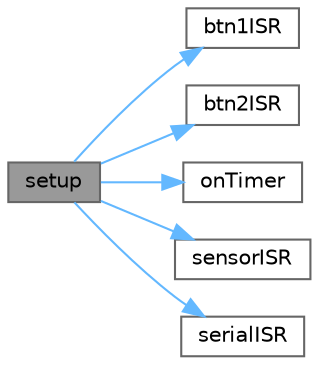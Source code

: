 digraph "setup"
{
 // INTERACTIVE_SVG=YES
 // LATEX_PDF_SIZE
  bgcolor="transparent";
  edge [fontname=Helvetica,fontsize=10,labelfontname=Helvetica,labelfontsize=10];
  node [fontname=Helvetica,fontsize=10,shape=box,height=0.2,width=0.4];
  rankdir="LR";
  Node1 [id="Node000001",label="setup",height=0.2,width=0.4,color="gray40", fillcolor="grey60", style="filled", fontcolor="black",tooltip=" "];
  Node1 -> Node2 [id="edge1_Node000001_Node000002",color="steelblue1",style="solid",tooltip=" "];
  Node2 [id="Node000002",label="btn1ISR",height=0.2,width=0.4,color="grey40", fillcolor="white", style="filled",URL="$da/d98/sketch_8ino.html#a0871dc62875e20bad10cbc202fa372e9",tooltip="ISR za pritisak tipkala 1."];
  Node1 -> Node3 [id="edge2_Node000001_Node000003",color="steelblue1",style="solid",tooltip=" "];
  Node3 [id="Node000003",label="btn2ISR",height=0.2,width=0.4,color="grey40", fillcolor="white", style="filled",URL="$da/d98/sketch_8ino.html#a28b329b203e106027b4a956bb4e4d6bb",tooltip="ISR za pritisak tipkala 2."];
  Node1 -> Node4 [id="edge3_Node000001_Node000004",color="steelblue1",style="solid",tooltip=" "];
  Node4 [id="Node000004",label="onTimer",height=0.2,width=0.4,color="grey40", fillcolor="white", style="filled",URL="$da/d98/sketch_8ino.html#ada06ab1c4bbd307a9fea75726c8894f1",tooltip="Funkcija koja se poziva svakih 1 sekundu (TIMER1) za blikanje LED diode."];
  Node1 -> Node5 [id="edge4_Node000001_Node000005",color="steelblue1",style="solid",tooltip=" "];
  Node5 [id="Node000005",label="sensorISR",height=0.2,width=0.4,color="grey40", fillcolor="white", style="filled",URL="$da/d98/sketch_8ino.html#a05669c7c86ba7af0d21d2a115176ce68",tooltip="ISR za aktivaciju senzora."];
  Node1 -> Node6 [id="edge5_Node000001_Node000006",color="steelblue1",style="solid",tooltip=" "];
  Node6 [id="Node000006",label="serialISR",height=0.2,width=0.4,color="grey40", fillcolor="white", style="filled",URL="$da/d98/sketch_8ino.html#ad80f18bfa6d6cbe75976024bfdc46706",tooltip="ISR za serijsku komunikaciju."];
}
